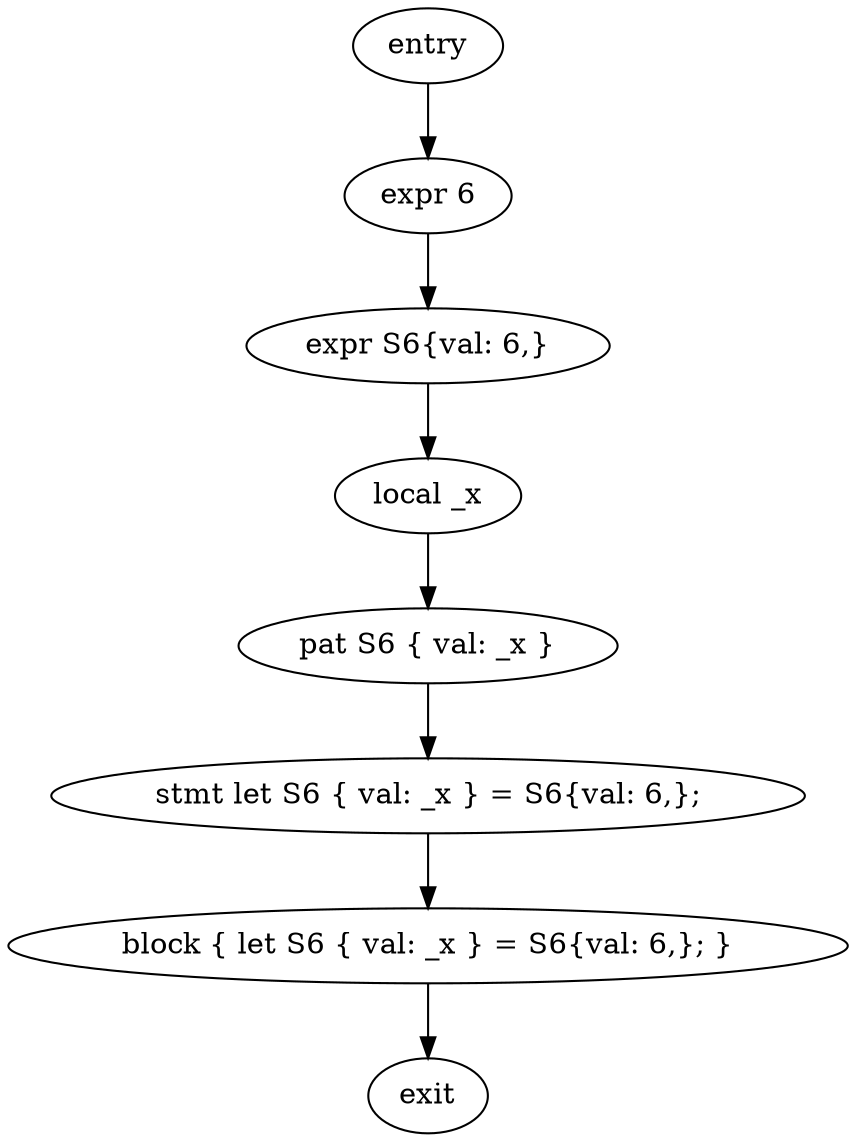 digraph block {
    N0[label="entry"];
    N1[label="exit"];
    N2[label="expr 6"];
    N3[label="expr S6{val: 6,}"];
    N4[label="local _x"];
    N5[label="pat S6 { val: _x }"];
    N6[label="stmt let S6 { val: _x } = S6{val: 6,};"];
    N7[label="block { let S6 { val: _x } = S6{val: 6,}; }"];
    N0 -> N2;
    N2 -> N3;
    N3 -> N4;
    N4 -> N5;
    N5 -> N6;
    N6 -> N7;
    N7 -> N1;
}
